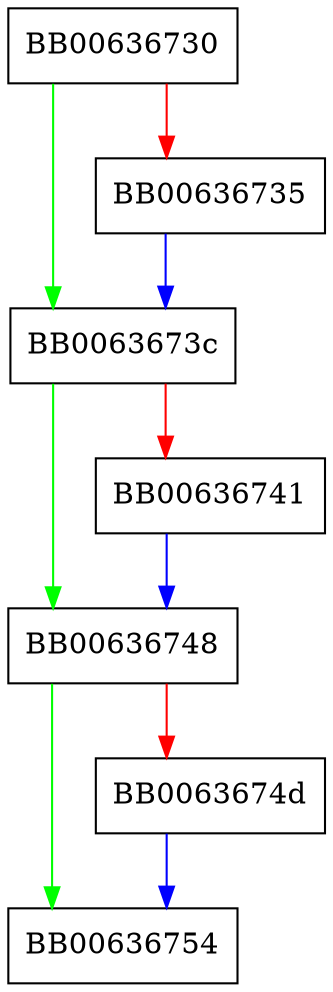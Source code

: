 digraph RSA_get0_crt_params {
  node [shape="box"];
  graph [splines=ortho];
  BB00636730 -> BB0063673c [color="green"];
  BB00636730 -> BB00636735 [color="red"];
  BB00636735 -> BB0063673c [color="blue"];
  BB0063673c -> BB00636748 [color="green"];
  BB0063673c -> BB00636741 [color="red"];
  BB00636741 -> BB00636748 [color="blue"];
  BB00636748 -> BB00636754 [color="green"];
  BB00636748 -> BB0063674d [color="red"];
  BB0063674d -> BB00636754 [color="blue"];
}